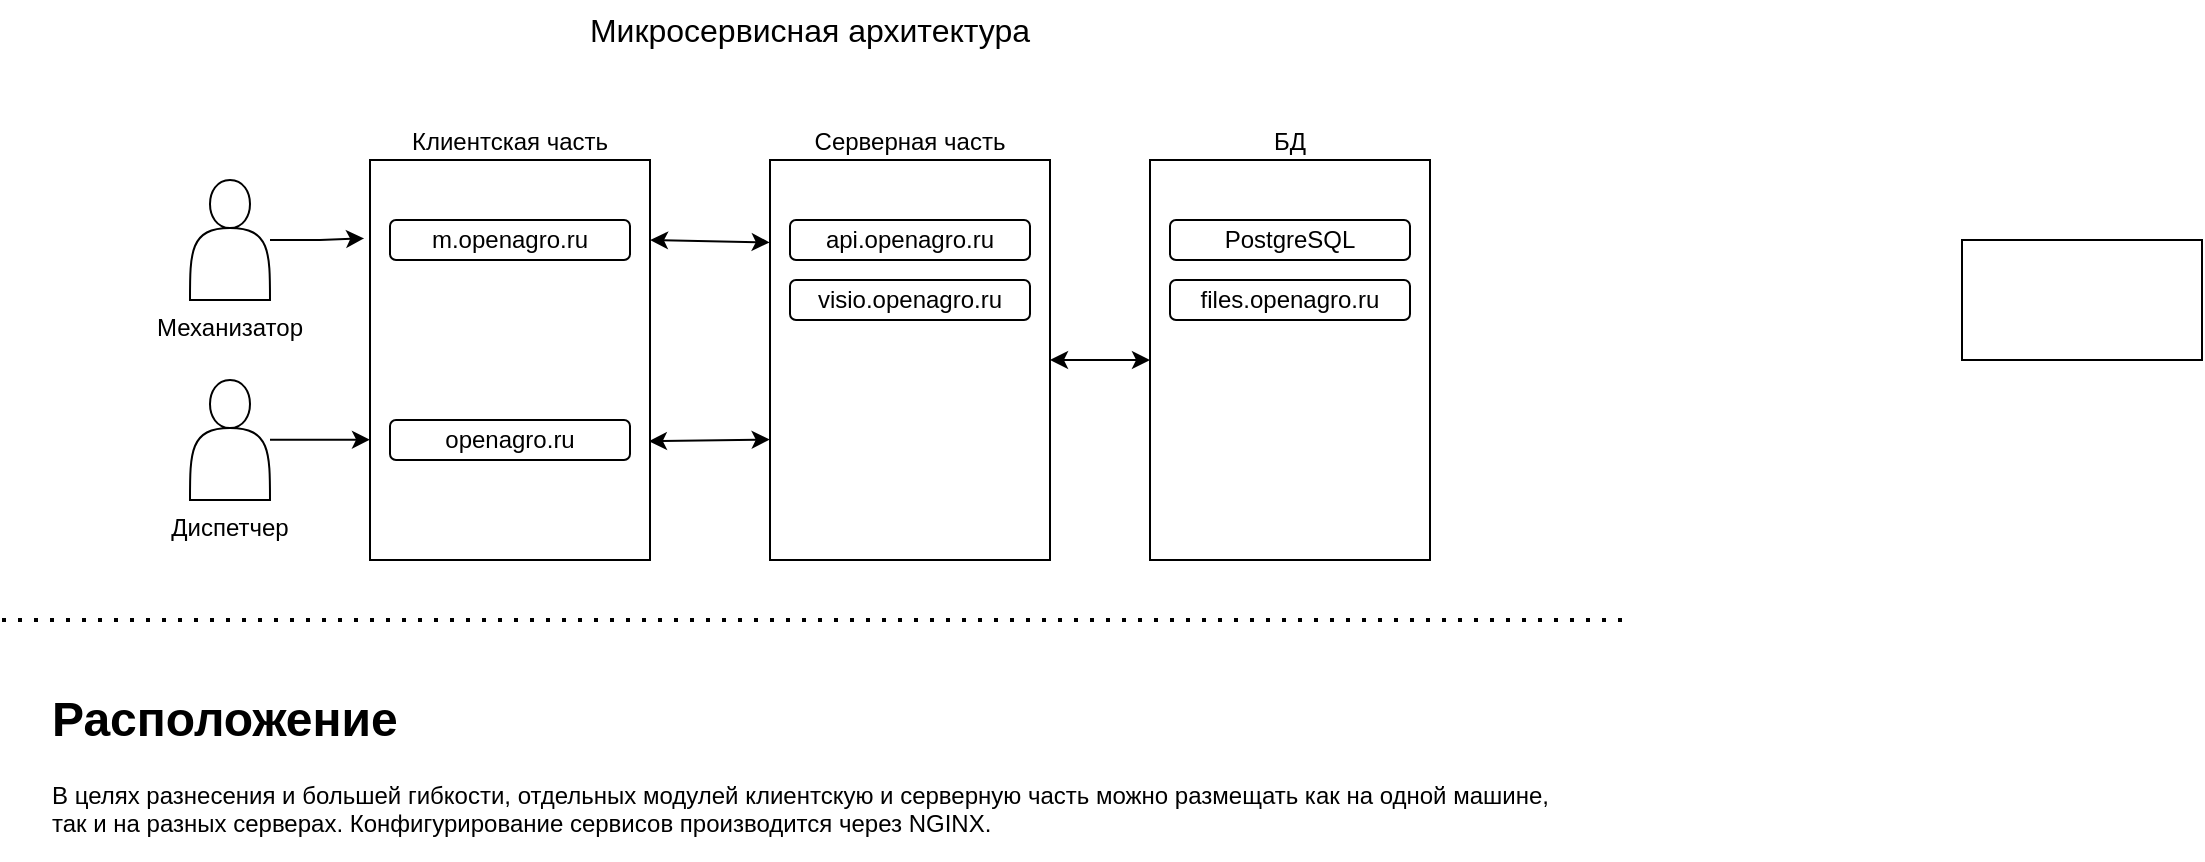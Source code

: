 <mxfile version="21.6.5" type="github">
  <diagram id="C5RBs43oDa-KdzZeNtuy" name="Page-1">
    <mxGraphModel dx="1304" dy="718" grid="1" gridSize="10" guides="1" tooltips="1" connect="1" arrows="1" fold="1" page="1" pageScale="1" pageWidth="827" pageHeight="1169" math="0" shadow="0">
      <root>
        <mxCell id="WIyWlLk6GJQsqaUBKTNV-0" />
        <mxCell id="WIyWlLk6GJQsqaUBKTNV-1" parent="WIyWlLk6GJQsqaUBKTNV-0" />
        <mxCell id="5SKNjN2g-NxWEHicX-SF-8" value="" style="edgeStyle=orthogonalEdgeStyle;rounded=0;orthogonalLoop=1;jettySize=auto;html=1;entryX=-0.021;entryY=0.196;entryDx=0;entryDy=0;entryPerimeter=0;" parent="WIyWlLk6GJQsqaUBKTNV-1" source="5SKNjN2g-NxWEHicX-SF-0" target="5SKNjN2g-NxWEHicX-SF-4" edge="1">
          <mxGeometry relative="1" as="geometry">
            <mxPoint x="174" y="130" as="targetPoint" />
          </mxGeometry>
        </mxCell>
        <mxCell id="5SKNjN2g-NxWEHicX-SF-0" value="Механизатор" style="shape=actor;whiteSpace=wrap;html=1;align=center;labelPosition=center;verticalLabelPosition=bottom;verticalAlign=top;" parent="WIyWlLk6GJQsqaUBKTNV-1" vertex="1">
          <mxGeometry x="104" y="100" width="40" height="60" as="geometry" />
        </mxCell>
        <mxCell id="5SKNjN2g-NxWEHicX-SF-2" value="Диспетчер" style="shape=actor;whiteSpace=wrap;html=1;labelPosition=center;verticalLabelPosition=bottom;align=center;verticalAlign=top;" parent="WIyWlLk6GJQsqaUBKTNV-1" vertex="1">
          <mxGeometry x="104" y="200" width="40" height="60" as="geometry" />
        </mxCell>
        <mxCell id="5SKNjN2g-NxWEHicX-SF-4" value="Клиентская часть" style="rounded=0;whiteSpace=wrap;html=1;labelPosition=center;verticalLabelPosition=top;align=center;verticalAlign=bottom;" parent="WIyWlLk6GJQsqaUBKTNV-1" vertex="1">
          <mxGeometry x="194" y="90" width="140" height="200" as="geometry" />
        </mxCell>
        <mxCell id="5SKNjN2g-NxWEHicX-SF-5" value="m.openagro.ru" style="rounded=1;whiteSpace=wrap;html=1;" parent="WIyWlLk6GJQsqaUBKTNV-1" vertex="1">
          <mxGeometry x="204" y="120" width="120" height="20" as="geometry" />
        </mxCell>
        <mxCell id="5SKNjN2g-NxWEHicX-SF-6" value="openagro.ru" style="rounded=1;whiteSpace=wrap;html=1;" parent="WIyWlLk6GJQsqaUBKTNV-1" vertex="1">
          <mxGeometry x="204" y="220" width="120" height="20" as="geometry" />
        </mxCell>
        <mxCell id="5SKNjN2g-NxWEHicX-SF-11" value="" style="endArrow=classic;html=1;rounded=0;entryX=0;entryY=0.75;entryDx=0;entryDy=0;" parent="WIyWlLk6GJQsqaUBKTNV-1" edge="1">
          <mxGeometry width="50" height="50" relative="1" as="geometry">
            <mxPoint x="144" y="229.83" as="sourcePoint" />
            <mxPoint x="194" y="229.83" as="targetPoint" />
          </mxGeometry>
        </mxCell>
        <mxCell id="5SKNjN2g-NxWEHicX-SF-12" value="Серверная часть" style="rounded=0;whiteSpace=wrap;html=1;labelPosition=center;verticalLabelPosition=top;align=center;verticalAlign=bottom;" parent="WIyWlLk6GJQsqaUBKTNV-1" vertex="1">
          <mxGeometry x="394" y="90" width="140" height="200" as="geometry" />
        </mxCell>
        <UserObject label="api.openagro.ru" link="data:page/id,C5RBs43oDa-KdzZeNtuy" id="5SKNjN2g-NxWEHicX-SF-13">
          <mxCell style="rounded=1;whiteSpace=wrap;html=1;" parent="WIyWlLk6GJQsqaUBKTNV-1" vertex="1">
            <mxGeometry x="404" y="120" width="120" height="20" as="geometry" />
          </mxCell>
        </UserObject>
        <mxCell id="5SKNjN2g-NxWEHicX-SF-15" value="" style="endArrow=classic;startArrow=classic;html=1;rounded=0;entryX=-0.001;entryY=0.206;entryDx=0;entryDy=0;entryPerimeter=0;" parent="WIyWlLk6GJQsqaUBKTNV-1" target="5SKNjN2g-NxWEHicX-SF-12" edge="1">
          <mxGeometry width="50" height="50" relative="1" as="geometry">
            <mxPoint x="334" y="130" as="sourcePoint" />
            <mxPoint x="384" y="80" as="targetPoint" />
          </mxGeometry>
        </mxCell>
        <mxCell id="5SKNjN2g-NxWEHicX-SF-16" value="" style="endArrow=classic;startArrow=classic;html=1;rounded=0;exitX=0.996;exitY=0.703;exitDx=0;exitDy=0;exitPerimeter=0;entryX=-0.001;entryY=0.699;entryDx=0;entryDy=0;entryPerimeter=0;" parent="WIyWlLk6GJQsqaUBKTNV-1" source="5SKNjN2g-NxWEHicX-SF-4" target="5SKNjN2g-NxWEHicX-SF-12" edge="1">
          <mxGeometry width="50" height="50" relative="1" as="geometry">
            <mxPoint x="354" y="240" as="sourcePoint" />
            <mxPoint x="404" y="190" as="targetPoint" />
          </mxGeometry>
        </mxCell>
        <mxCell id="5SKNjN2g-NxWEHicX-SF-18" value="БД" style="rounded=0;whiteSpace=wrap;html=1;labelPosition=center;verticalLabelPosition=top;align=center;verticalAlign=bottom;" parent="WIyWlLk6GJQsqaUBKTNV-1" vertex="1">
          <mxGeometry x="584" y="90" width="140" height="200" as="geometry" />
        </mxCell>
        <mxCell id="5SKNjN2g-NxWEHicX-SF-17" value="files.openagro.ru" style="rounded=1;whiteSpace=wrap;html=1;" parent="WIyWlLk6GJQsqaUBKTNV-1" vertex="1">
          <mxGeometry x="594" y="150" width="120" height="20" as="geometry" />
        </mxCell>
        <mxCell id="5SKNjN2g-NxWEHicX-SF-20" value="PostgreSQL" style="rounded=1;whiteSpace=wrap;html=1;" parent="WIyWlLk6GJQsqaUBKTNV-1" vertex="1">
          <mxGeometry x="594" y="120" width="120" height="20" as="geometry" />
        </mxCell>
        <mxCell id="5SKNjN2g-NxWEHicX-SF-21" value="visio.openagro.ru" style="rounded=1;whiteSpace=wrap;html=1;" parent="WIyWlLk6GJQsqaUBKTNV-1" vertex="1">
          <mxGeometry x="404" y="150" width="120" height="20" as="geometry" />
        </mxCell>
        <mxCell id="5SKNjN2g-NxWEHicX-SF-22" value="" style="endArrow=classic;startArrow=classic;html=1;rounded=0;entryX=0;entryY=0.5;entryDx=0;entryDy=0;exitX=1;exitY=0.5;exitDx=0;exitDy=0;" parent="WIyWlLk6GJQsqaUBKTNV-1" source="5SKNjN2g-NxWEHicX-SF-12" target="5SKNjN2g-NxWEHicX-SF-18" edge="1">
          <mxGeometry width="50" height="50" relative="1" as="geometry">
            <mxPoint x="534" y="200" as="sourcePoint" />
            <mxPoint x="584" y="150" as="targetPoint" />
          </mxGeometry>
        </mxCell>
        <mxCell id="5SKNjN2g-NxWEHicX-SF-23" value="Микросервисная архитектура" style="text;html=1;strokeColor=none;fillColor=none;align=center;verticalAlign=middle;whiteSpace=wrap;rounded=0;fontSize=16;" parent="WIyWlLk6GJQsqaUBKTNV-1" vertex="1">
          <mxGeometry x="274" y="10" width="280" height="30" as="geometry" />
        </mxCell>
        <mxCell id="5SKNjN2g-NxWEHicX-SF-24" value="&lt;h1&gt;Расположение&lt;/h1&gt;&lt;p&gt;В целях разнесения и большей гибкости, отдельных модулей клиентскую и серверную часть можно размещать как на одной машине, так и на разных cерверах. Конфигурирование сервисов производится через NGINX.&lt;/p&gt;" style="text;html=1;strokeColor=none;fillColor=none;spacing=5;spacingTop=-20;whiteSpace=wrap;overflow=hidden;rounded=0;" parent="WIyWlLk6GJQsqaUBKTNV-1" vertex="1">
          <mxGeometry x="30" y="350" width="770" height="90" as="geometry" />
        </mxCell>
        <mxCell id="5SKNjN2g-NxWEHicX-SF-25" value="" style="endArrow=none;dashed=1;html=1;dashPattern=1 3;strokeWidth=2;rounded=0;" parent="WIyWlLk6GJQsqaUBKTNV-1" edge="1">
          <mxGeometry width="50" height="50" relative="1" as="geometry">
            <mxPoint x="10" y="320" as="sourcePoint" />
            <mxPoint x="820" y="320" as="targetPoint" />
          </mxGeometry>
        </mxCell>
        <mxCell id="0LKQMU3cU9VHXmMURhVE-0" value="" style="rounded=0;whiteSpace=wrap;html=1;" vertex="1" parent="WIyWlLk6GJQsqaUBKTNV-1">
          <mxGeometry x="990" y="130" width="120" height="60" as="geometry" />
        </mxCell>
      </root>
    </mxGraphModel>
  </diagram>
</mxfile>
